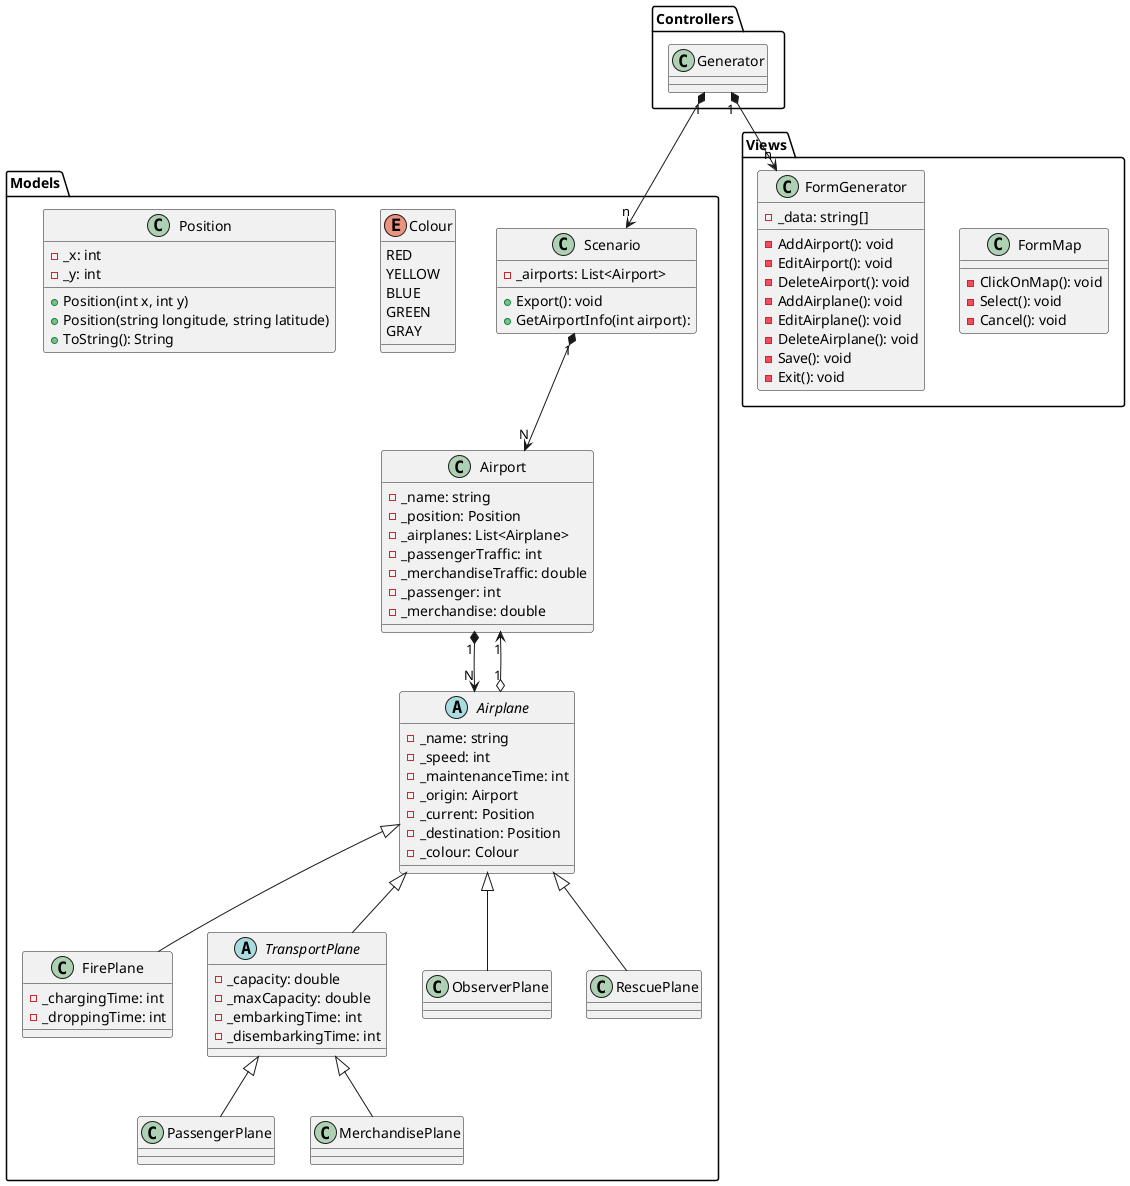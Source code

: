@startuml

package Models {

class Scenario {
    - _airports: List<Airport>
    + Export(): void
    + GetAirportInfo(int airport): 
}

Scenario "1" *--> "N" Airport

class Airport {
    - _name: string
    - _position: Position
    - _airplanes: List<Airplane>
    - _passengerTraffic: int
    - _merchandiseTraffic: double
    - _passenger: int
    - _merchandise: double
}

abstract class Airplane {
    - _name: string
    - _speed: int
    - _maintenanceTime: int
    - _origin: Airport
    - _current: Position
    - _destination: Position
    - _colour: Colour 
}

class FirePlane extends Airplane{
    - _chargingTime: int
    - _droppingTime: int
}
abstract class TransportPlane extends Airplane {
    - _capacity: double
    - _maxCapacity: double
    - _embarkingTime: int
    - _disembarkingTime: int
}
class PassengerPlane extends TransportPlane {}
class MerchandisePlane extends TransportPlane {}
class ObserverPlane extends Airplane{}
class RescuePlane extends Airplane{}

' Red = Rescue
' Yellow = Fires
' Blue = Cargo
' Green = Passenger
' Gray = Observer
enum Colour {
    RED
    YELLOW
    BLUE
    GREEN
    GRAY
}

class Position {
    - _x: int
    - _y: int
    + Position(int x, int y)
    + Position(string longitude, string latitude)
    + ToString(): String
}
Airport "1" *--> "N" Airplane
Airplane "1" o--> "1" Airport
}

package Controllers {
    class Generator {
    
    }
}

package Views {
    class FormMap {
        - ClickOnMap(): void
        - Select(): void
        - Cancel(): void
    }
    class FormGenerator {
        - _data: string[]
        - AddAirport(): void
        - EditAirport(): void
        - DeleteAirport(): void
        - AddAirplane(): void
        - EditAirplane(): void
        - DeleteAirplane(): void
        - Save(): void
        - Exit(): void
    }
}

Generator "1" *--> "n" Scenario
Generator "1" *--> "n" FormGenerator

@enduml